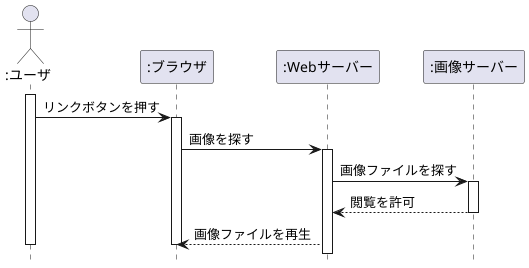@startuml
hide footbox
actor ":ユーザ" as user
participant ":ブラウザ" as brauza
participant ":Webサーバー" as Web
participant ":画像サーバー" as image
activate user
user -> brauza :リンクボタンを押す
activate brauza
brauza -> Web :画像を探す
activate Web
Web -> image :画像ファイルを探す
activate image
Web <-- image :閲覧を許可
deactivate image
brauza <-- Web :画像ファイルを再生
deactivate brauza
deactivate user
@enduml